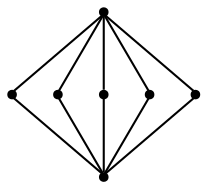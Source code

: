 graph {
  node [shape=point,comment="{\"directed\":false,\"doi\":\"10.1007/3-540-45848-4_1\",\"figure\":\"8 (1)\"}"]

  v0 [pos="1693.2083447774253,2738.4167625790556"]
  v1 [pos="1693.2083447774253,2880.166843959264"]
  v2 [pos="1657.833258310954,2738.416762579056"]
  v3 [pos="1622.3333040873213,2738.416762579056"]
  v4 [pos="1586.8333498636885,2738.416762579056"]
  v5 [pos="1551.4582633972168,2738.416762579056"]
  v6 [pos="1551.458263397217,2880.166843959264"]

  v0 -- v1 [id="-1",pos="1693.2083447774253,2738.4167625790556 1693.2083447774253,2880.166843959264 1693.2083447774253,2880.166843959264 1693.2083447774253,2880.166843959264"]
  v6 -- v2 [id="-2",pos="1551.458263397217,2880.166843959264 1657.833258310954,2738.416762579056 1657.833258310954,2738.416762579056 1657.833258310954,2738.416762579056"]
  v6 -- v0 [id="-3",pos="1551.458263397217,2880.166843959264 1693.2083447774253,2738.4167625790556 1693.2083447774253,2738.4167625790556 1693.2083447774253,2738.4167625790556"]
  v6 -- v3 [id="-4",pos="1551.458263397217,2880.166843959264 1622.3333040873213,2738.416762579056 1622.3333040873213,2738.416762579056 1622.3333040873213,2738.416762579056"]
  v6 -- v4 [id="-5",pos="1551.458263397217,2880.166843959264 1586.8333498636885,2738.416762579056 1586.8333498636885,2738.416762579056 1586.8333498636885,2738.416762579056"]
  v6 -- v5 [id="-7",pos="1551.458263397217,2880.166843959264 1551.4582633972168,2738.416762579056 1551.4582633972168,2738.416762579056 1551.4582633972168,2738.416762579056"]
  v5 -- v1 [id="-8",pos="1551.4582633972168,2738.416762579056 1693.2083447774253,2880.166843959264 1693.2083447774253,2880.166843959264 1693.2083447774253,2880.166843959264"]
  v4 -- v1 [id="-9",pos="1586.8333498636885,2738.416762579056 1693.2083447774253,2880.166843959264 1693.2083447774253,2880.166843959264 1693.2083447774253,2880.166843959264"]
  v3 -- v1 [id="-10",pos="1622.3333040873213,2738.416762579056 1693.2083447774253,2880.166843959264 1693.2083447774253,2880.166843959264 1693.2083447774253,2880.166843959264"]
  v2 -- v1 [id="-11",pos="1657.833258310954,2738.416762579056 1693.2083447774253,2880.166843959264 1693.2083447774253,2880.166843959264 1693.2083447774253,2880.166843959264"]
}